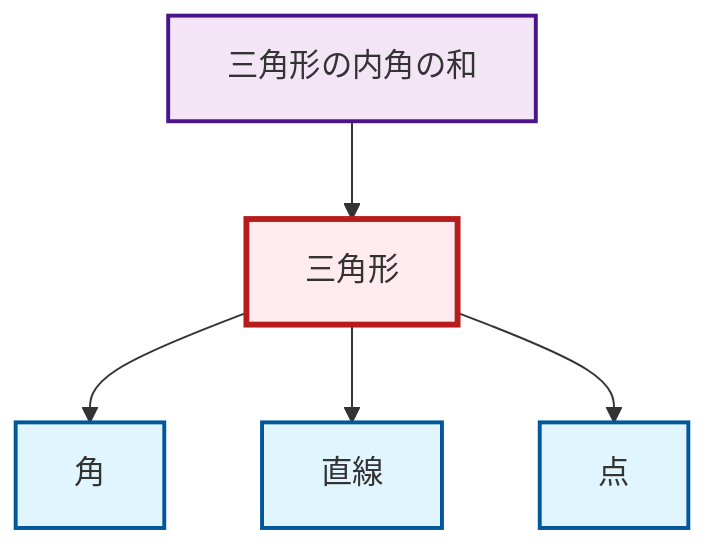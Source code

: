 graph TD
    classDef definition fill:#e1f5fe,stroke:#01579b,stroke-width:2px
    classDef theorem fill:#f3e5f5,stroke:#4a148c,stroke-width:2px
    classDef axiom fill:#fff3e0,stroke:#e65100,stroke-width:2px
    classDef example fill:#e8f5e9,stroke:#1b5e20,stroke-width:2px
    classDef current fill:#ffebee,stroke:#b71c1c,stroke-width:3px
    def-point["点"]:::definition
    def-line["直線"]:::definition
    thm-angle-sum-triangle["三角形の内角の和"]:::theorem
    def-triangle["三角形"]:::definition
    def-angle["角"]:::definition
    thm-angle-sum-triangle --> def-triangle
    def-triangle --> def-angle
    def-triangle --> def-line
    def-triangle --> def-point
    class def-triangle current